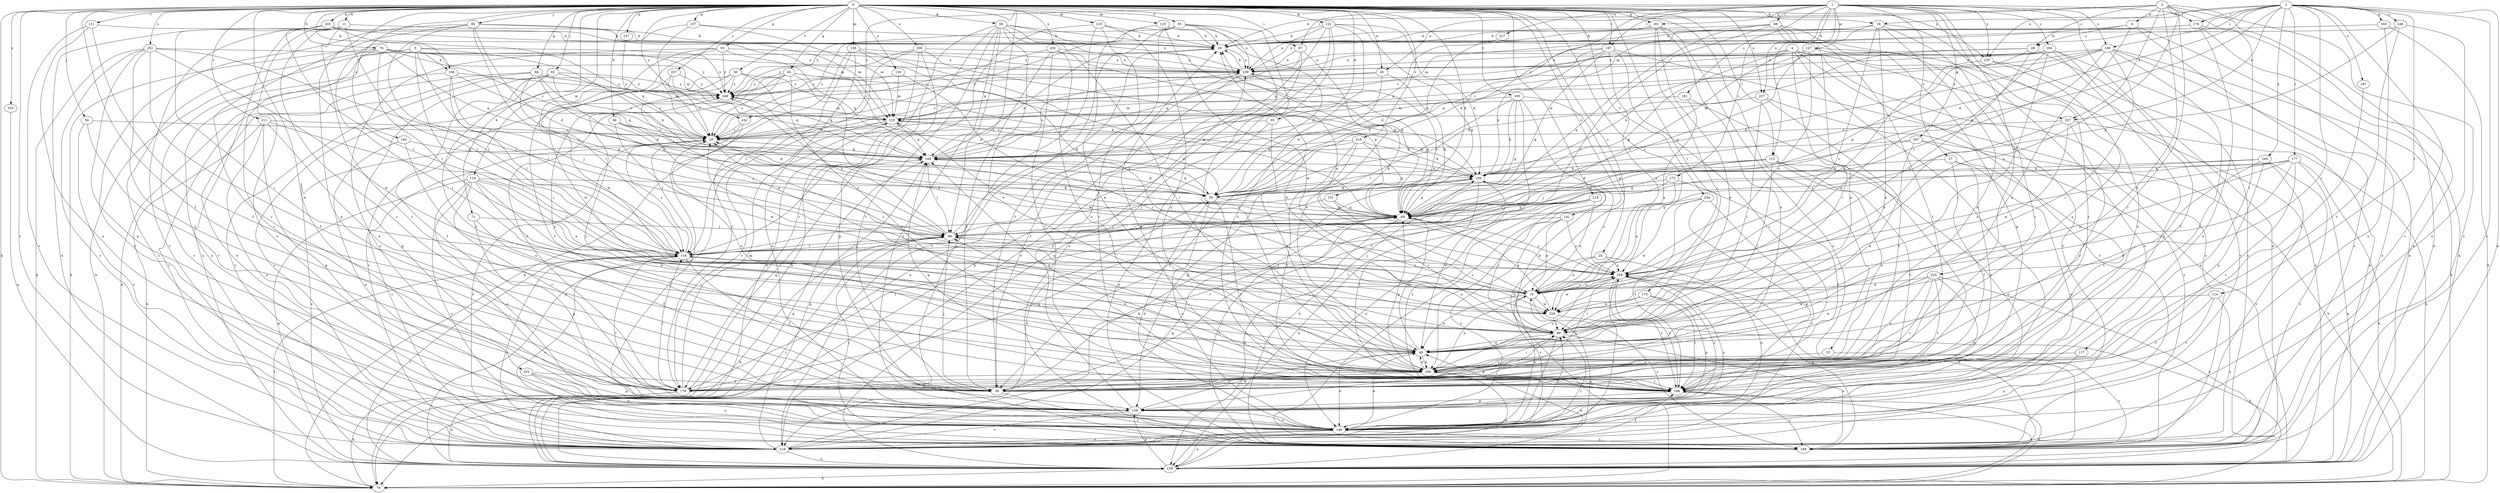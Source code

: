 strict digraph  {
0;
1;
2;
3;
4;
5;
6;
10;
11;
19;
20;
23;
25;
27;
28;
29;
30;
35;
36;
39;
45;
49;
55;
56;
59;
62;
63;
68;
69;
71;
76;
79;
87;
88;
89;
90;
92;
94;
98;
101;
105;
108;
109;
111;
112;
114;
117;
118;
119;
121;
123;
125;
126;
127;
129;
130;
137;
139;
141;
142;
149;
157;
159;
161;
167;
168;
169;
170;
172;
176;
177;
179;
181;
184;
186;
187;
189;
195;
197;
198;
200;
207;
208;
211;
216;
218;
219;
222;
223;
227;
228;
232;
235;
237;
239;
242;
245;
248;
249;
252;
254;
255;
257;
259;
0 -> 11  [label=b];
0 -> 19  [label=b];
0 -> 23  [label=c];
0 -> 25  [label=c];
0 -> 30  [label=d];
0 -> 35  [label=d];
0 -> 36  [label=d];
0 -> 45  [label=e];
0 -> 55  [label=f];
0 -> 56  [label=f];
0 -> 59  [label=f];
0 -> 62  [label=g];
0 -> 63  [label=g];
0 -> 68  [label=g];
0 -> 71  [label=h];
0 -> 76  [label=h];
0 -> 79  [label=h];
0 -> 87  [label=i];
0 -> 90  [label=j];
0 -> 92  [label=j];
0 -> 94  [label=j];
0 -> 98  [label=j];
0 -> 101  [label=k];
0 -> 105  [label=k];
0 -> 108  [label=k];
0 -> 111  [label=l];
0 -> 112  [label=l];
0 -> 119  [label=m];
0 -> 121  [label=m];
0 -> 123  [label=m];
0 -> 125  [label=m];
0 -> 126  [label=m];
0 -> 130  [label=n];
0 -> 137  [label=n];
0 -> 141  [label=o];
0 -> 142  [label=o];
0 -> 157  [label=p];
0 -> 159  [label=p];
0 -> 161  [label=q];
0 -> 170  [label=r];
0 -> 195  [label=t];
0 -> 197  [label=t];
0 -> 200  [label=u];
0 -> 207  [label=u];
0 -> 211  [label=v];
0 -> 216  [label=v];
0 -> 218  [label=v];
0 -> 219  [label=w];
0 -> 222  [label=w];
0 -> 232  [label=x];
0 -> 235  [label=x];
0 -> 242  [label=y];
0 -> 252  [label=z];
0 -> 254  [label=z];
0 -> 255  [label=z];
0 -> 257  [label=z];
0 -> 259  [label=z];
1 -> 27  [label=c];
1 -> 39  [label=d];
1 -> 87  [label=i];
1 -> 88  [label=i];
1 -> 112  [label=l];
1 -> 127  [label=m];
1 -> 139  [label=n];
1 -> 149  [label=o];
1 -> 161  [label=q];
1 -> 167  [label=q];
1 -> 172  [label=r];
1 -> 176  [label=r];
1 -> 181  [label=s];
1 -> 184  [label=s];
1 -> 186  [label=s];
1 -> 197  [label=t];
1 -> 207  [label=u];
1 -> 223  [label=w];
1 -> 227  [label=w];
1 -> 235  [label=x];
1 -> 242  [label=y];
2 -> 19  [label=b];
2 -> 39  [label=d];
2 -> 69  [label=g];
2 -> 89  [label=i];
2 -> 114  [label=l];
2 -> 129  [label=m];
2 -> 139  [label=n];
2 -> 168  [label=q];
2 -> 176  [label=r];
2 -> 177  [label=r];
2 -> 186  [label=s];
2 -> 187  [label=s];
2 -> 189  [label=s];
2 -> 218  [label=v];
2 -> 235  [label=x];
2 -> 237  [label=x];
2 -> 245  [label=y];
2 -> 248  [label=y];
3 -> 6  [label=a];
3 -> 10  [label=a];
3 -> 20  [label=b];
3 -> 28  [label=c];
3 -> 45  [label=e];
3 -> 49  [label=e];
3 -> 117  [label=l];
3 -> 139  [label=n];
3 -> 179  [label=r];
3 -> 189  [label=s];
3 -> 237  [label=x];
4 -> 69  [label=g];
4 -> 89  [label=i];
4 -> 98  [label=j];
4 -> 149  [label=o];
4 -> 189  [label=s];
4 -> 218  [label=v];
4 -> 237  [label=x];
4 -> 239  [label=x];
5 -> 79  [label=h];
5 -> 89  [label=i];
5 -> 108  [label=k];
5 -> 109  [label=k];
5 -> 118  [label=l];
5 -> 189  [label=s];
5 -> 218  [label=v];
5 -> 249  [label=y];
6 -> 28  [label=c];
6 -> 29  [label=c];
6 -> 49  [label=e];
6 -> 139  [label=n];
6 -> 189  [label=s];
10 -> 29  [label=c];
10 -> 49  [label=e];
10 -> 98  [label=j];
10 -> 118  [label=l];
10 -> 129  [label=m];
10 -> 189  [label=s];
10 -> 208  [label=u];
10 -> 228  [label=w];
10 -> 259  [label=z];
11 -> 20  [label=b];
11 -> 118  [label=l];
11 -> 139  [label=n];
11 -> 149  [label=o];
11 -> 179  [label=r];
11 -> 198  [label=t];
11 -> 218  [label=v];
19 -> 20  [label=b];
19 -> 49  [label=e];
19 -> 129  [label=m];
19 -> 179  [label=r];
19 -> 198  [label=t];
19 -> 208  [label=u];
19 -> 259  [label=z];
20 -> 239  [label=x];
23 -> 189  [label=s];
23 -> 208  [label=u];
25 -> 10  [label=a];
25 -> 149  [label=o];
25 -> 218  [label=v];
25 -> 259  [label=z];
27 -> 59  [label=f];
27 -> 109  [label=k];
27 -> 149  [label=o];
27 -> 198  [label=t];
28 -> 39  [label=d];
28 -> 59  [label=f];
28 -> 69  [label=g];
28 -> 239  [label=x];
28 -> 259  [label=z];
29 -> 169  [label=q];
29 -> 218  [label=v];
30 -> 10  [label=a];
30 -> 20  [label=b];
30 -> 49  [label=e];
30 -> 59  [label=f];
30 -> 69  [label=g];
30 -> 79  [label=h];
30 -> 149  [label=o];
30 -> 169  [label=q];
30 -> 179  [label=r];
30 -> 239  [label=x];
35 -> 29  [label=c];
35 -> 189  [label=s];
35 -> 208  [label=u];
36 -> 29  [label=c];
36 -> 39  [label=d];
36 -> 98  [label=j];
36 -> 228  [label=w];
39 -> 69  [label=g];
39 -> 149  [label=o];
39 -> 169  [label=q];
39 -> 198  [label=t];
39 -> 218  [label=v];
45 -> 29  [label=c];
45 -> 39  [label=d];
45 -> 69  [label=g];
45 -> 249  [label=y];
49 -> 29  [label=c];
49 -> 69  [label=g];
49 -> 149  [label=o];
49 -> 208  [label=u];
49 -> 249  [label=y];
55 -> 20  [label=b];
55 -> 29  [label=c];
55 -> 59  [label=f];
55 -> 189  [label=s];
55 -> 208  [label=u];
55 -> 218  [label=v];
55 -> 239  [label=x];
55 -> 249  [label=y];
56 -> 10  [label=a];
56 -> 59  [label=f];
56 -> 109  [label=k];
56 -> 169  [label=q];
56 -> 218  [label=v];
56 -> 249  [label=y];
59 -> 98  [label=j];
59 -> 189  [label=s];
59 -> 259  [label=z];
62 -> 10  [label=a];
62 -> 29  [label=c];
62 -> 39  [label=d];
62 -> 109  [label=k];
62 -> 179  [label=r];
62 -> 208  [label=u];
62 -> 218  [label=v];
62 -> 249  [label=y];
63 -> 118  [label=l];
63 -> 149  [label=o];
63 -> 169  [label=q];
63 -> 228  [label=w];
63 -> 239  [label=x];
63 -> 249  [label=y];
68 -> 29  [label=c];
68 -> 39  [label=d];
68 -> 69  [label=g];
68 -> 129  [label=m];
68 -> 149  [label=o];
68 -> 218  [label=v];
68 -> 249  [label=y];
69 -> 98  [label=j];
69 -> 118  [label=l];
69 -> 139  [label=n];
69 -> 189  [label=s];
69 -> 239  [label=x];
69 -> 249  [label=y];
69 -> 259  [label=z];
71 -> 59  [label=f];
71 -> 98  [label=j];
71 -> 159  [label=p];
76 -> 29  [label=c];
76 -> 79  [label=h];
76 -> 118  [label=l];
76 -> 129  [label=m];
76 -> 169  [label=q];
76 -> 179  [label=r];
76 -> 189  [label=s];
76 -> 239  [label=x];
76 -> 249  [label=y];
79 -> 118  [label=l];
79 -> 198  [label=t];
87 -> 49  [label=e];
87 -> 169  [label=q];
87 -> 218  [label=v];
87 -> 239  [label=x];
88 -> 20  [label=b];
88 -> 49  [label=e];
88 -> 59  [label=f];
88 -> 69  [label=g];
88 -> 118  [label=l];
88 -> 159  [label=p];
88 -> 169  [label=q];
88 -> 218  [label=v];
89 -> 20  [label=b];
89 -> 49  [label=e];
89 -> 109  [label=k];
89 -> 149  [label=o];
89 -> 159  [label=p];
89 -> 189  [label=s];
90 -> 20  [label=b];
90 -> 39  [label=d];
90 -> 98  [label=j];
90 -> 118  [label=l];
90 -> 129  [label=m];
90 -> 179  [label=r];
90 -> 189  [label=s];
92 -> 29  [label=c];
92 -> 59  [label=f];
92 -> 69  [label=g];
92 -> 159  [label=p];
92 -> 208  [label=u];
92 -> 218  [label=v];
92 -> 249  [label=y];
94 -> 29  [label=c];
94 -> 179  [label=r];
94 -> 218  [label=v];
98 -> 20  [label=b];
98 -> 29  [label=c];
98 -> 79  [label=h];
98 -> 118  [label=l];
98 -> 249  [label=y];
101 -> 69  [label=g];
101 -> 89  [label=i];
101 -> 179  [label=r];
105 -> 20  [label=b];
105 -> 89  [label=i];
105 -> 118  [label=l];
105 -> 129  [label=m];
105 -> 139  [label=n];
105 -> 169  [label=q];
108 -> 79  [label=h];
108 -> 98  [label=j];
108 -> 118  [label=l];
108 -> 169  [label=q];
108 -> 249  [label=y];
109 -> 39  [label=d];
109 -> 49  [label=e];
109 -> 69  [label=g];
109 -> 98  [label=j];
109 -> 129  [label=m];
109 -> 198  [label=t];
109 -> 259  [label=z];
111 -> 20  [label=b];
111 -> 59  [label=f];
111 -> 149  [label=o];
111 -> 218  [label=v];
112 -> 39  [label=d];
112 -> 89  [label=i];
112 -> 98  [label=j];
112 -> 109  [label=k];
112 -> 149  [label=o];
112 -> 198  [label=t];
112 -> 208  [label=u];
114 -> 59  [label=f];
114 -> 189  [label=s];
114 -> 198  [label=t];
114 -> 228  [label=w];
117 -> 149  [label=o];
117 -> 208  [label=u];
118 -> 29  [label=c];
118 -> 49  [label=e];
118 -> 59  [label=f];
118 -> 98  [label=j];
118 -> 189  [label=s];
118 -> 259  [label=z];
119 -> 10  [label=a];
119 -> 39  [label=d];
119 -> 49  [label=e];
119 -> 118  [label=l];
119 -> 139  [label=n];
119 -> 149  [label=o];
119 -> 179  [label=r];
119 -> 189  [label=s];
119 -> 198  [label=t];
121 -> 20  [label=b];
121 -> 69  [label=g];
121 -> 79  [label=h];
121 -> 109  [label=k];
121 -> 139  [label=n];
121 -> 169  [label=q];
121 -> 198  [label=t];
121 -> 239  [label=x];
123 -> 20  [label=b];
123 -> 118  [label=l];
123 -> 189  [label=s];
123 -> 198  [label=t];
123 -> 208  [label=u];
125 -> 20  [label=b];
125 -> 39  [label=d];
125 -> 49  [label=e];
125 -> 228  [label=w];
126 -> 69  [label=g];
126 -> 79  [label=h];
126 -> 149  [label=o];
126 -> 179  [label=r];
126 -> 239  [label=x];
126 -> 259  [label=z];
127 -> 69  [label=g];
127 -> 139  [label=n];
127 -> 149  [label=o];
127 -> 239  [label=x];
127 -> 249  [label=y];
127 -> 259  [label=z];
129 -> 29  [label=c];
129 -> 39  [label=d];
129 -> 139  [label=n];
129 -> 169  [label=q];
129 -> 179  [label=r];
130 -> 89  [label=i];
130 -> 129  [label=m];
130 -> 249  [label=y];
137 -> 29  [label=c];
139 -> 10  [label=a];
139 -> 29  [label=c];
139 -> 49  [label=e];
139 -> 79  [label=h];
139 -> 98  [label=j];
139 -> 118  [label=l];
139 -> 159  [label=p];
139 -> 169  [label=q];
139 -> 208  [label=u];
141 -> 10  [label=a];
141 -> 98  [label=j];
141 -> 149  [label=o];
141 -> 208  [label=u];
141 -> 259  [label=z];
142 -> 149  [label=o];
142 -> 169  [label=q];
142 -> 208  [label=u];
149 -> 10  [label=a];
149 -> 29  [label=c];
149 -> 39  [label=d];
149 -> 49  [label=e];
149 -> 89  [label=i];
149 -> 139  [label=n];
149 -> 189  [label=s];
149 -> 218  [label=v];
157 -> 20  [label=b];
157 -> 29  [label=c];
157 -> 89  [label=i];
157 -> 129  [label=m];
159 -> 49  [label=e];
159 -> 118  [label=l];
159 -> 149  [label=o];
159 -> 218  [label=v];
159 -> 239  [label=x];
159 -> 259  [label=z];
161 -> 20  [label=b];
161 -> 29  [label=c];
161 -> 49  [label=e];
161 -> 89  [label=i];
161 -> 189  [label=s];
161 -> 208  [label=u];
167 -> 49  [label=e];
167 -> 69  [label=g];
167 -> 79  [label=h];
167 -> 169  [label=q];
167 -> 198  [label=t];
168 -> 20  [label=b];
168 -> 79  [label=h];
168 -> 149  [label=o];
169 -> 20  [label=b];
169 -> 39  [label=d];
169 -> 98  [label=j];
169 -> 109  [label=k];
169 -> 239  [label=x];
170 -> 89  [label=i];
170 -> 159  [label=p];
170 -> 198  [label=t];
170 -> 228  [label=w];
172 -> 10  [label=a];
172 -> 39  [label=d];
172 -> 59  [label=f];
172 -> 98  [label=j];
176 -> 20  [label=b];
176 -> 139  [label=n];
176 -> 149  [label=o];
176 -> 189  [label=s];
176 -> 239  [label=x];
177 -> 10  [label=a];
177 -> 69  [label=g];
177 -> 79  [label=h];
177 -> 89  [label=i];
177 -> 109  [label=k];
177 -> 139  [label=n];
177 -> 179  [label=r];
177 -> 259  [label=z];
179 -> 69  [label=g];
179 -> 79  [label=h];
179 -> 118  [label=l];
179 -> 129  [label=m];
179 -> 139  [label=n];
179 -> 169  [label=q];
181 -> 10  [label=a];
181 -> 59  [label=f];
181 -> 129  [label=m];
184 -> 89  [label=i];
184 -> 109  [label=k];
184 -> 139  [label=n];
184 -> 159  [label=p];
184 -> 169  [label=q];
184 -> 189  [label=s];
184 -> 228  [label=w];
184 -> 239  [label=x];
186 -> 29  [label=c];
186 -> 39  [label=d];
186 -> 79  [label=h];
186 -> 89  [label=i];
186 -> 98  [label=j];
186 -> 169  [label=q];
186 -> 189  [label=s];
186 -> 198  [label=t];
186 -> 239  [label=x];
187 -> 208  [label=u];
189 -> 98  [label=j];
189 -> 109  [label=k];
189 -> 259  [label=z];
195 -> 59  [label=f];
195 -> 69  [label=g];
195 -> 79  [label=h];
195 -> 109  [label=k];
195 -> 118  [label=l];
195 -> 129  [label=m];
195 -> 189  [label=s];
197 -> 10  [label=a];
197 -> 39  [label=d];
197 -> 69  [label=g];
197 -> 109  [label=k];
197 -> 139  [label=n];
197 -> 179  [label=r];
197 -> 239  [label=x];
198 -> 20  [label=b];
198 -> 79  [label=h];
198 -> 159  [label=p];
198 -> 169  [label=q];
198 -> 189  [label=s];
198 -> 259  [label=z];
200 -> 69  [label=g];
200 -> 118  [label=l];
200 -> 139  [label=n];
200 -> 159  [label=p];
200 -> 239  [label=x];
200 -> 249  [label=y];
207 -> 59  [label=f];
207 -> 89  [label=i];
207 -> 129  [label=m];
207 -> 189  [label=s];
208 -> 49  [label=e];
208 -> 59  [label=f];
208 -> 69  [label=g];
208 -> 89  [label=i];
208 -> 98  [label=j];
208 -> 169  [label=q];
208 -> 179  [label=r];
208 -> 198  [label=t];
208 -> 249  [label=y];
211 -> 29  [label=c];
211 -> 49  [label=e];
211 -> 79  [label=h];
211 -> 118  [label=l];
211 -> 149  [label=o];
211 -> 159  [label=p];
216 -> 59  [label=f];
216 -> 69  [label=g];
216 -> 109  [label=k];
216 -> 159  [label=p];
216 -> 169  [label=q];
216 -> 198  [label=t];
218 -> 29  [label=c];
218 -> 69  [label=g];
218 -> 89  [label=i];
218 -> 109  [label=k];
218 -> 118  [label=l];
218 -> 139  [label=n];
218 -> 169  [label=q];
218 -> 198  [label=t];
219 -> 10  [label=a];
219 -> 59  [label=f];
219 -> 69  [label=g];
219 -> 89  [label=i];
219 -> 139  [label=n];
219 -> 149  [label=o];
219 -> 198  [label=t];
222 -> 59  [label=f];
222 -> 149  [label=o];
222 -> 159  [label=p];
222 -> 189  [label=s];
223 -> 10  [label=a];
223 -> 49  [label=e];
223 -> 139  [label=n];
223 -> 159  [label=p];
223 -> 179  [label=r];
223 -> 198  [label=t];
223 -> 208  [label=u];
227 -> 39  [label=d];
228 -> 69  [label=g];
228 -> 79  [label=h];
228 -> 89  [label=i];
232 -> 29  [label=c];
232 -> 59  [label=f];
232 -> 89  [label=i];
232 -> 198  [label=t];
232 -> 208  [label=u];
232 -> 239  [label=x];
235 -> 208  [label=u];
235 -> 218  [label=v];
235 -> 259  [label=z];
237 -> 10  [label=a];
237 -> 29  [label=c];
237 -> 79  [label=h];
237 -> 179  [label=r];
237 -> 228  [label=w];
239 -> 20  [label=b];
239 -> 59  [label=f];
239 -> 69  [label=g];
239 -> 139  [label=n];
239 -> 249  [label=y];
242 -> 29  [label=c];
242 -> 118  [label=l];
242 -> 208  [label=u];
245 -> 49  [label=e];
245 -> 109  [label=k];
245 -> 118  [label=l];
245 -> 189  [label=s];
245 -> 208  [label=u];
245 -> 218  [label=v];
248 -> 20  [label=b];
248 -> 69  [label=g];
248 -> 149  [label=o];
248 -> 198  [label=t];
249 -> 129  [label=m];
252 -> 59  [label=f];
252 -> 79  [label=h];
252 -> 98  [label=j];
252 -> 159  [label=p];
252 -> 179  [label=r];
252 -> 218  [label=v];
252 -> 228  [label=w];
252 -> 239  [label=x];
254 -> 69  [label=g];
254 -> 159  [label=p];
254 -> 198  [label=t];
254 -> 218  [label=v];
254 -> 228  [label=w];
255 -> 139  [label=n];
257 -> 29  [label=c];
257 -> 169  [label=q];
257 -> 228  [label=w];
257 -> 249  [label=y];
259 -> 10  [label=a];
259 -> 20  [label=b];
259 -> 98  [label=j];
259 -> 149  [label=o];
259 -> 189  [label=s];
259 -> 198  [label=t];
259 -> 208  [label=u];
259 -> 218  [label=v];
259 -> 228  [label=w];
}
